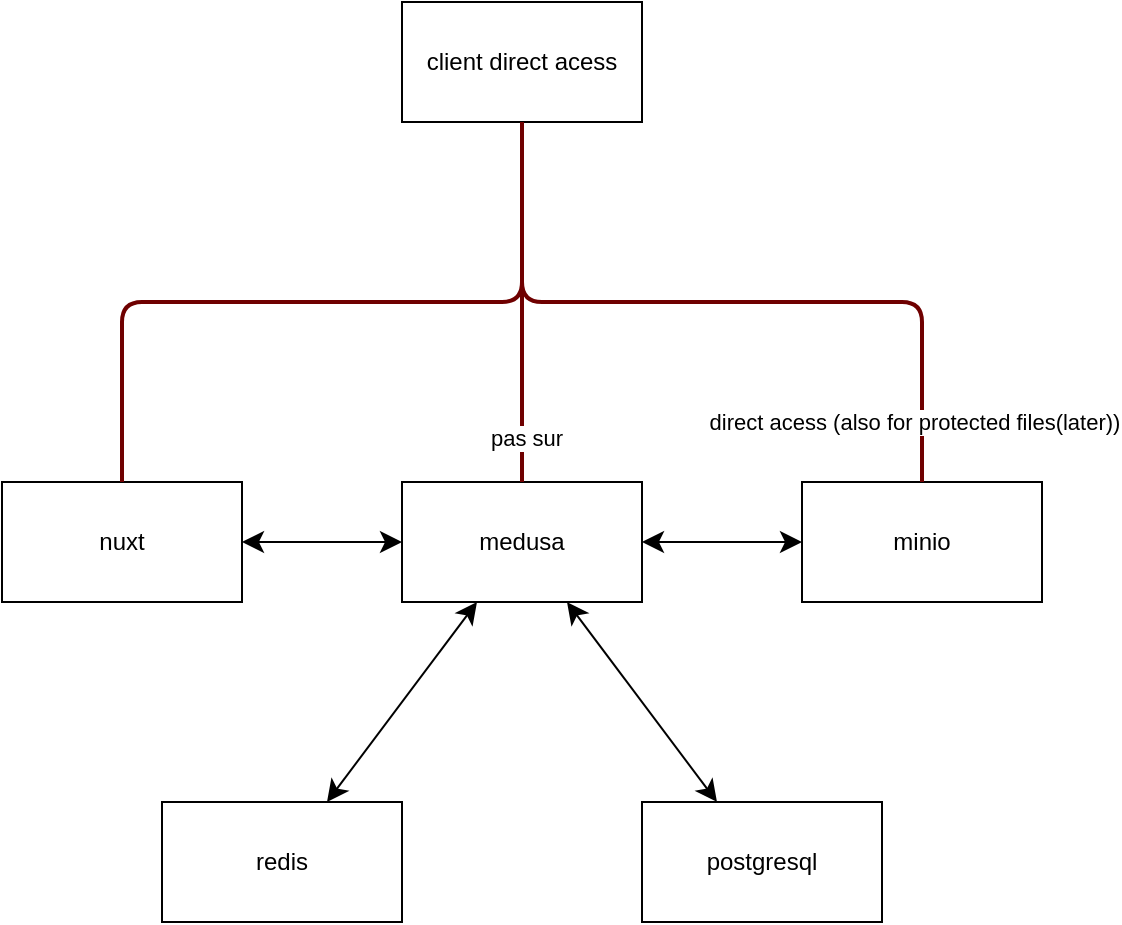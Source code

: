 <mxfile>
    <diagram id="RBZ0av59e3ulOLkdMxMq" name="Page-1">
        <mxGraphModel dx="727" dy="1228" grid="1" gridSize="10" guides="1" tooltips="1" connect="1" arrows="1" fold="1" page="1" pageScale="1" pageWidth="850" pageHeight="1100" math="0" shadow="0">
            <root>
                <mxCell id="0"/>
                <mxCell id="1" parent="0"/>
                <mxCell id="9" value="nuxt" style="rounded=0;whiteSpace=wrap;html=1;" vertex="1" parent="1">
                    <mxGeometry x="200" y="40" width="120" height="60" as="geometry"/>
                </mxCell>
                <mxCell id="2" value="medusa" style="whiteSpace=wrap;html=1;" vertex="1" parent="1">
                    <mxGeometry x="400" y="40" width="120" height="60" as="geometry"/>
                </mxCell>
                <mxCell id="4" value="redis" style="whiteSpace=wrap;html=1;" vertex="1" parent="1">
                    <mxGeometry x="280" y="200" width="120" height="60" as="geometry"/>
                </mxCell>
                <mxCell id="3" value="postgresql" style="whiteSpace=wrap;html=1;" vertex="1" parent="1">
                    <mxGeometry x="520" y="200" width="120" height="60" as="geometry"/>
                </mxCell>
                <mxCell id="5" value="" style="edgeStyle=none;orthogonalLoop=1;jettySize=auto;html=1;endArrow=classic;startArrow=classic;endSize=8;startSize=8;" edge="1" parent="1" source="2" target="4">
                    <mxGeometry width="100" relative="1" as="geometry">
                        <mxPoint x="110" y="350" as="sourcePoint"/>
                        <mxPoint x="210" y="350" as="targetPoint"/>
                        <Array as="points"/>
                    </mxGeometry>
                </mxCell>
                <mxCell id="6" value="" style="edgeStyle=none;orthogonalLoop=1;jettySize=auto;html=1;endArrow=classic;startArrow=classic;endSize=8;startSize=8;" edge="1" parent="1" source="2" target="3">
                    <mxGeometry width="100" relative="1" as="geometry">
                        <mxPoint x="280" y="320" as="sourcePoint"/>
                        <mxPoint x="380" y="320" as="targetPoint"/>
                        <Array as="points"/>
                    </mxGeometry>
                </mxCell>
                <mxCell id="10" value="minio" style="rounded=0;whiteSpace=wrap;html=1;" vertex="1" parent="1">
                    <mxGeometry x="600" y="40" width="120" height="60" as="geometry"/>
                </mxCell>
                <mxCell id="11" value="" style="edgeStyle=none;orthogonalLoop=1;jettySize=auto;html=1;endArrow=classic;startArrow=classic;endSize=8;startSize=8;" edge="1" parent="1" source="10" target="2">
                    <mxGeometry width="100" relative="1" as="geometry">
                        <mxPoint x="320" y="130" as="sourcePoint"/>
                        <mxPoint x="420" y="130" as="targetPoint"/>
                        <Array as="points"/>
                    </mxGeometry>
                </mxCell>
                <mxCell id="12" value="client direct acess" style="rounded=0;whiteSpace=wrap;html=1;" vertex="1" parent="1">
                    <mxGeometry x="400" y="-200" width="120" height="60" as="geometry"/>
                </mxCell>
                <mxCell id="17" value="" style="orthogonalLoop=1;jettySize=auto;html=1;endArrow=none;startArrow=none;endSize=8;startSize=8;fillColor=#a20025;strokeColor=#6F0000;strokeWidth=2;startFill=0;endFill=0;edgeStyle=elbowEdgeStyle;elbow=vertical;" edge="1" parent="1" source="9" target="12">
                    <mxGeometry width="100" relative="1" as="geometry">
                        <mxPoint x="330" y="-70" as="sourcePoint"/>
                        <mxPoint x="430" y="-70" as="targetPoint"/>
                    </mxGeometry>
                </mxCell>
                <mxCell id="18" value="" style="edgeStyle=elbowEdgeStyle;orthogonalLoop=1;jettySize=auto;html=1;endArrow=none;startArrow=none;endSize=8;startSize=8;fillColor=#a20025;strokeColor=#6F0000;strokeWidth=2;startFill=0;endFill=0;elbow=vertical;" edge="1" parent="1" source="10" target="12">
                    <mxGeometry width="100" relative="1" as="geometry">
                        <mxPoint x="286.364" y="50.0" as="sourcePoint"/>
                        <mxPoint x="373.636" y="-110" as="targetPoint"/>
                    </mxGeometry>
                </mxCell>
                <mxCell id="22" value="direct acess (also for protected files(later))" style="edgeLabel;html=1;align=center;verticalAlign=middle;resizable=0;points=[];" vertex="1" connectable="0" parent="18">
                    <mxGeometry x="-0.84" y="4" relative="1" as="geometry">
                        <mxPoint as="offset"/>
                    </mxGeometry>
                </mxCell>
                <mxCell id="19" value="" style="edgeStyle=elbowEdgeStyle;orthogonalLoop=1;jettySize=auto;html=1;endArrow=none;startArrow=none;endSize=8;startSize=8;fillColor=#a20025;strokeColor=#6F0000;strokeWidth=2;elbow=vertical;startFill=0;endFill=0;" edge="1" parent="1" source="2" target="12">
                    <mxGeometry width="100" relative="1" as="geometry">
                        <mxPoint x="296.364" y="60.0" as="sourcePoint"/>
                        <mxPoint x="383.636" y="-100" as="targetPoint"/>
                    </mxGeometry>
                </mxCell>
                <mxCell id="21" value="pas sur" style="edgeLabel;html=1;align=center;verticalAlign=middle;resizable=0;points=[];" vertex="1" connectable="0" parent="19">
                    <mxGeometry x="-0.756" y="-2" relative="1" as="geometry">
                        <mxPoint as="offset"/>
                    </mxGeometry>
                </mxCell>
                <mxCell id="20" value="" style="edgeStyle=none;orthogonalLoop=1;jettySize=auto;html=1;endArrow=classic;startArrow=classic;endSize=8;startSize=8;" edge="1" parent="1" source="2" target="9">
                    <mxGeometry width="100" relative="1" as="geometry">
                        <mxPoint x="447.5" y="110.0" as="sourcePoint"/>
                        <mxPoint x="372.5" y="210.0" as="targetPoint"/>
                        <Array as="points"/>
                    </mxGeometry>
                </mxCell>
            </root>
        </mxGraphModel>
    </diagram>
</mxfile>